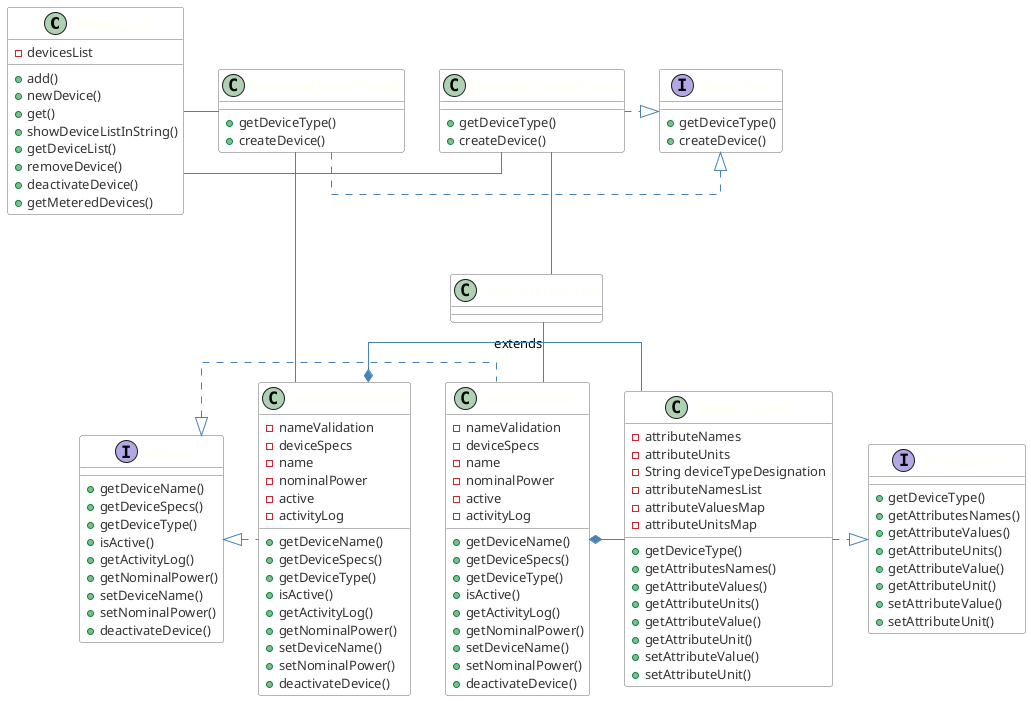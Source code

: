 @startuml
skinparam linetype ortho

skinparam class {
	ArrowColor SteelBlue
	BorderColor Dimgray
	HeaderBackgroundColor SteelBlue
	BackgroundColor White
	FontName Calibri bold
	AttributeFontColor #333
	AttributeFontName Calibri
	AttributeFontSize 13
	FontColor Ivory
	FontSize 15
}

class DeviceList
{
- devicesList
+ add()
+ newDevice()
+ get()
+ showDeviceListInString()
+ getDeviceList()
+ removeDevice()
+ deactivateDevice()
+ getMeteredDevices()
}

interface DeviceType
{
+getDeviceType()
+createDevice()
}

class ConcreteDeviceTypeA
{
+getDeviceType()
+createDevice()
}
class ConcreteDeviceTypeB
{
+getDeviceType()
+createDevice()
}





class ConcreteDeviceB {
- nameValidation
- deviceSpecs
- name
- nominalPower
- active
- activityLog

+getDeviceName()
+getDeviceSpecs()
+getDeviceType()
+isActive()
+getActivityLog()
+getNominalPower()
+setDeviceName()
+setNominalPower()
+deactivateDevice()
}

class GenericDevice {
- nameValidation
- deviceSpecs
- name
- nominalPower
- active
- activityLog

+getDeviceName()
+getDeviceSpecs()
+getDeviceType()
+isActive()
+getActivityLog()
+getNominalPower()
+setDeviceName()
+setNominalPower()
+deactivateDevice()
}

class GenericSpecs
{
- attributeNames
- attributeUnits
- String deviceTypeDesignation
- attributeNamesList
- attributeValuesMap
- attributeUnitsMap
+getDeviceType()
+getAttributesNames()
+getAttributeValues()
+getAttributeUnits()
+getAttributeValue()
+getAttributeUnit()
+setAttributeValue()
+setAttributeUnit()
}

interface DeviceSpecs
{
+getDeviceType()
+getAttributesNames()
+getAttributeValues()
+getAttributeUnits()
+getAttributeValue()
+getAttributeUnit()
+setAttributeValue()
+setAttributeUnit()
}



interface Device
{
+getDeviceName()
+getDeviceSpecs()
+getDeviceType()
+isActive()
+getActivityLog()
+getNominalPower()
+setDeviceName()
+setNominalPower()
+deactivateDevice()
}




DeviceList -right- ConcreteDeviceTypeA
DeviceList -right- ConcreteDeviceTypeB

ConcreteDeviceTypeA .down|> DeviceType
ConcreteDeviceTypeB .down|> DeviceType

GenericSpecs .|> DeviceSpecs

ConcreteDeviceA -down- GenericDevice :extends

GenericDevice .left|> Device

GenericDevice *-right- GenericSpecs


ConcreteDeviceTypeA -down- ConcreteDeviceA

ConcreteDeviceTypeB -down- ConcreteDeviceB

ConcreteDeviceB .left|> Device
ConcreteDeviceB *-right- GenericSpecs



@enduml